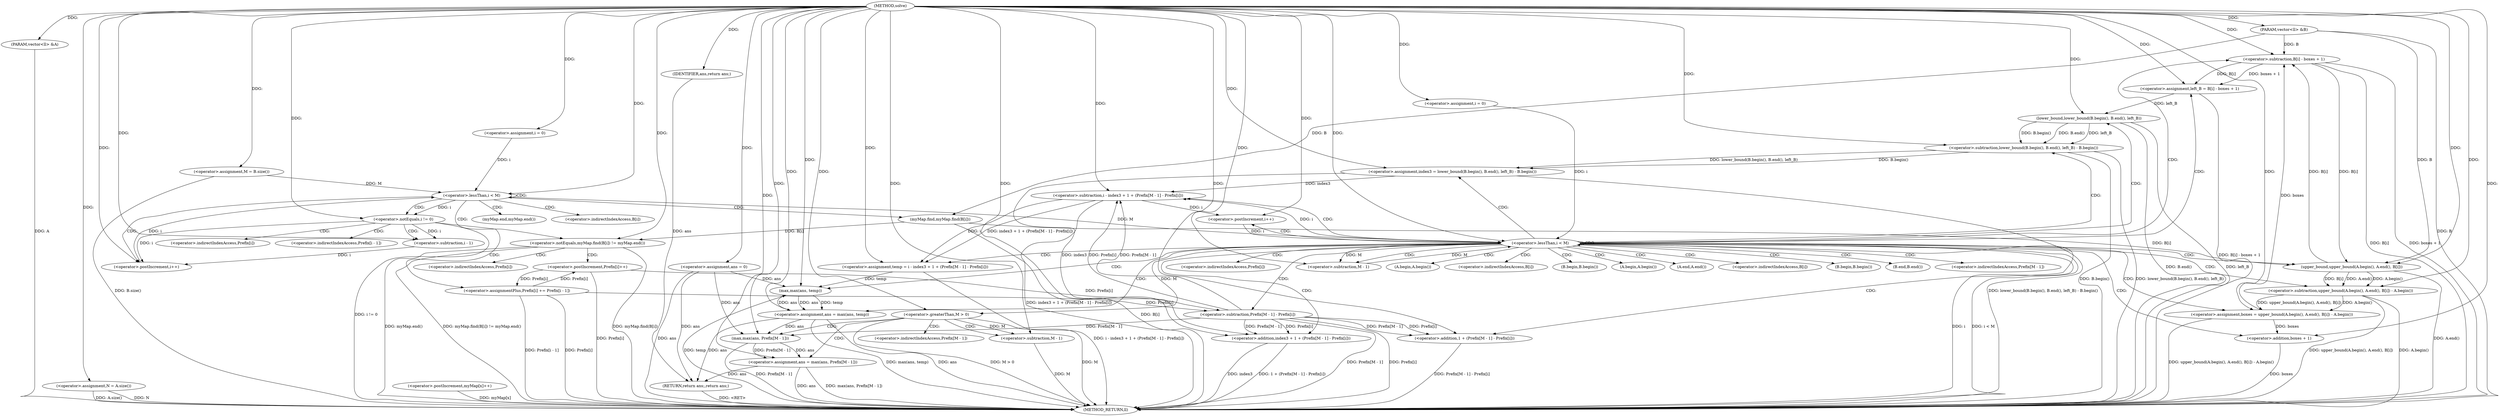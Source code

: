 digraph "solve" {  
"1000939" [label = "(METHOD,solve)" ]
"1001076" [label = "(METHOD_RETURN,ll)" ]
"1000940" [label = "(PARAM,vector<ll> &A)" ]
"1000941" [label = "(PARAM,vector<ll> &B)" ]
"1000944" [label = "(<operator>.assignment,N = A.size())" ]
"1000948" [label = "(<operator>.assignment,M = B.size())" ]
"1000952" [label = "(<operator>.assignment,ans = 0)" ]
"1000958" [label = "(<operator>.postIncrement,myMap[x]++)" ]
"1001074" [label = "(RETURN,return ans;,return ans;)" ]
"1000964" [label = "(<operator>.assignment,i = 0)" ]
"1000967" [label = "(<operator>.lessThan,i < M)" ]
"1000970" [label = "(<operator>.postIncrement,i++)" ]
"1000999" [label = "(<operator>.assignment,i = 0)" ]
"1001002" [label = "(<operator>.lessThan,i < M)" ]
"1001005" [label = "(<operator>.postIncrement,i++)" ]
"1001062" [label = "(<operator>.greaterThan,M > 0)" ]
"1001065" [label = "(<operator>.assignment,ans = max(ans, Prefix[M - 1]))" ]
"1001075" [label = "(IDENTIFIER,ans,return ans;)" ]
"1001009" [label = "(<operator>.assignment,boxes = upper_bound(A.begin(), A.end(), B[i]) - A.begin())" ]
"1001020" [label = "(<operator>.assignment,left_B = B[i] - boxes + 1)" ]
"1001030" [label = "(<operator>.assignment,index3 = lower_bound(B.begin(), B.end(), left_B) - B.begin())" ]
"1001039" [label = "(<operator>.assignment,temp = i - index3 + 1 + (Prefix[M - 1] - Prefix[i]))" ]
"1001056" [label = "(<operator>.assignment,ans = max(ans, temp))" ]
"1000974" [label = "(<operator>.notEquals,myMap.find(B[i]) != myMap.end())" ]
"1000980" [label = "(<operator>.postIncrement,Prefix[i]++)" ]
"1000985" [label = "(<operator>.notEquals,i != 0)" ]
"1000988" [label = "(<operator>.assignmentPlus,Prefix[i] += Prefix[i - 1])" ]
"1001067" [label = "(max,max(ans, Prefix[M - 1]))" ]
"1001011" [label = "(<operator>.subtraction,upper_bound(A.begin(), A.end(), B[i]) - A.begin())" ]
"1001022" [label = "(<operator>.subtraction,B[i] - boxes + 1)" ]
"1001032" [label = "(<operator>.subtraction,lower_bound(B.begin(), B.end(), left_B) - B.begin())" ]
"1001041" [label = "(<operator>.subtraction,i - index3 + 1 + (Prefix[M - 1] - Prefix[i]))" ]
"1001058" [label = "(max,max(ans, temp))" ]
"1000975" [label = "(myMap.find,myMap.find(B[i]))" ]
"1001012" [label = "(upper_bound,upper_bound(A.begin(), A.end(), B[i]))" ]
"1001026" [label = "(<operator>.addition,boxes + 1)" ]
"1001033" [label = "(lower_bound,lower_bound(B.begin(), B.end(), left_B))" ]
"1001043" [label = "(<operator>.addition,index3 + 1 + (Prefix[M - 1] - Prefix[i]))" ]
"1001071" [label = "(<operator>.subtraction,M - 1)" ]
"1000994" [label = "(<operator>.subtraction,i - 1)" ]
"1001045" [label = "(<operator>.addition,1 + (Prefix[M - 1] - Prefix[i]))" ]
"1001047" [label = "(<operator>.subtraction,Prefix[M - 1] - Prefix[i])" ]
"1001050" [label = "(<operator>.subtraction,M - 1)" ]
"1001069" [label = "(<operator>.indirectIndexAccess,Prefix[M - 1])" ]
"1000979" [label = "(myMap.end,myMap.end())" ]
"1000981" [label = "(<operator>.indirectIndexAccess,Prefix[i])" ]
"1000989" [label = "(<operator>.indirectIndexAccess,Prefix[i])" ]
"1000992" [label = "(<operator>.indirectIndexAccess,Prefix[i - 1])" ]
"1001018" [label = "(A.begin,A.begin())" ]
"1001023" [label = "(<operator>.indirectIndexAccess,B[i])" ]
"1001037" [label = "(B.begin,B.begin())" ]
"1000976" [label = "(<operator>.indirectIndexAccess,B[i])" ]
"1001013" [label = "(A.begin,A.begin())" ]
"1001014" [label = "(A.end,A.end())" ]
"1001015" [label = "(<operator>.indirectIndexAccess,B[i])" ]
"1001034" [label = "(B.begin,B.begin())" ]
"1001035" [label = "(B.end,B.end())" ]
"1001048" [label = "(<operator>.indirectIndexAccess,Prefix[M - 1])" ]
"1001053" [label = "(<operator>.indirectIndexAccess,Prefix[i])" ]
  "1001074" -> "1001076"  [ label = "DDG: <RET>"] 
  "1000940" -> "1001076"  [ label = "DDG: A"] 
  "1000941" -> "1001076"  [ label = "DDG: B"] 
  "1000944" -> "1001076"  [ label = "DDG: N"] 
  "1000944" -> "1001076"  [ label = "DDG: A.size()"] 
  "1000948" -> "1001076"  [ label = "DDG: B.size()"] 
  "1000952" -> "1001076"  [ label = "DDG: ans"] 
  "1000958" -> "1001076"  [ label = "DDG: myMap[x]"] 
  "1001002" -> "1001076"  [ label = "DDG: i"] 
  "1001002" -> "1001076"  [ label = "DDG: i < M"] 
  "1001062" -> "1001076"  [ label = "DDG: M"] 
  "1001062" -> "1001076"  [ label = "DDG: M > 0"] 
  "1001065" -> "1001076"  [ label = "DDG: ans"] 
  "1001071" -> "1001076"  [ label = "DDG: M"] 
  "1001067" -> "1001076"  [ label = "DDG: Prefix[M - 1]"] 
  "1001065" -> "1001076"  [ label = "DDG: max(ans, Prefix[M - 1])"] 
  "1001012" -> "1001076"  [ label = "DDG: A.end()"] 
  "1001011" -> "1001076"  [ label = "DDG: upper_bound(A.begin(), A.end(), B[i])"] 
  "1001011" -> "1001076"  [ label = "DDG: A.begin()"] 
  "1001009" -> "1001076"  [ label = "DDG: upper_bound(A.begin(), A.end(), B[i]) - A.begin()"] 
  "1001022" -> "1001076"  [ label = "DDG: B[i]"] 
  "1001026" -> "1001076"  [ label = "DDG: boxes"] 
  "1001022" -> "1001076"  [ label = "DDG: boxes + 1"] 
  "1001020" -> "1001076"  [ label = "DDG: B[i] - boxes + 1"] 
  "1001033" -> "1001076"  [ label = "DDG: B.end()"] 
  "1001033" -> "1001076"  [ label = "DDG: left_B"] 
  "1001032" -> "1001076"  [ label = "DDG: lower_bound(B.begin(), B.end(), left_B)"] 
  "1001032" -> "1001076"  [ label = "DDG: B.begin()"] 
  "1001030" -> "1001076"  [ label = "DDG: lower_bound(B.begin(), B.end(), left_B) - B.begin()"] 
  "1001043" -> "1001076"  [ label = "DDG: index3"] 
  "1001047" -> "1001076"  [ label = "DDG: Prefix[M - 1]"] 
  "1001047" -> "1001076"  [ label = "DDG: Prefix[i]"] 
  "1001045" -> "1001076"  [ label = "DDG: Prefix[M - 1] - Prefix[i]"] 
  "1001043" -> "1001076"  [ label = "DDG: 1 + (Prefix[M - 1] - Prefix[i])"] 
  "1001041" -> "1001076"  [ label = "DDG: index3 + 1 + (Prefix[M - 1] - Prefix[i])"] 
  "1001039" -> "1001076"  [ label = "DDG: i - index3 + 1 + (Prefix[M - 1] - Prefix[i])"] 
  "1001056" -> "1001076"  [ label = "DDG: ans"] 
  "1001058" -> "1001076"  [ label = "DDG: temp"] 
  "1001056" -> "1001076"  [ label = "DDG: max(ans, temp)"] 
  "1000975" -> "1001076"  [ label = "DDG: B[i]"] 
  "1000974" -> "1001076"  [ label = "DDG: myMap.find(B[i])"] 
  "1000974" -> "1001076"  [ label = "DDG: myMap.end()"] 
  "1000974" -> "1001076"  [ label = "DDG: myMap.find(B[i]) != myMap.end()"] 
  "1000980" -> "1001076"  [ label = "DDG: Prefix[i]"] 
  "1000985" -> "1001076"  [ label = "DDG: i != 0"] 
  "1000988" -> "1001076"  [ label = "DDG: Prefix[i]"] 
  "1000988" -> "1001076"  [ label = "DDG: Prefix[i - 1]"] 
  "1000939" -> "1000940"  [ label = "DDG: "] 
  "1000939" -> "1000941"  [ label = "DDG: "] 
  "1000939" -> "1000944"  [ label = "DDG: "] 
  "1000939" -> "1000948"  [ label = "DDG: "] 
  "1000939" -> "1000952"  [ label = "DDG: "] 
  "1001075" -> "1001074"  [ label = "DDG: ans"] 
  "1000952" -> "1001074"  [ label = "DDG: ans"] 
  "1001065" -> "1001074"  [ label = "DDG: ans"] 
  "1001056" -> "1001074"  [ label = "DDG: ans"] 
  "1000939" -> "1000964"  [ label = "DDG: "] 
  "1000939" -> "1000999"  [ label = "DDG: "] 
  "1001067" -> "1001065"  [ label = "DDG: ans"] 
  "1001067" -> "1001065"  [ label = "DDG: Prefix[M - 1]"] 
  "1000939" -> "1001075"  [ label = "DDG: "] 
  "1000964" -> "1000967"  [ label = "DDG: i"] 
  "1000970" -> "1000967"  [ label = "DDG: i"] 
  "1000939" -> "1000967"  [ label = "DDG: "] 
  "1000948" -> "1000967"  [ label = "DDG: M"] 
  "1000985" -> "1000970"  [ label = "DDG: i"] 
  "1000994" -> "1000970"  [ label = "DDG: i"] 
  "1000939" -> "1000970"  [ label = "DDG: "] 
  "1000999" -> "1001002"  [ label = "DDG: i"] 
  "1001005" -> "1001002"  [ label = "DDG: i"] 
  "1000939" -> "1001002"  [ label = "DDG: "] 
  "1000967" -> "1001002"  [ label = "DDG: M"] 
  "1001050" -> "1001002"  [ label = "DDG: M"] 
  "1001041" -> "1001005"  [ label = "DDG: i"] 
  "1000939" -> "1001005"  [ label = "DDG: "] 
  "1001011" -> "1001009"  [ label = "DDG: upper_bound(A.begin(), A.end(), B[i])"] 
  "1001011" -> "1001009"  [ label = "DDG: A.begin()"] 
  "1001022" -> "1001020"  [ label = "DDG: B[i]"] 
  "1001022" -> "1001020"  [ label = "DDG: boxes + 1"] 
  "1001032" -> "1001030"  [ label = "DDG: lower_bound(B.begin(), B.end(), left_B)"] 
  "1001032" -> "1001030"  [ label = "DDG: B.begin()"] 
  "1001041" -> "1001039"  [ label = "DDG: i"] 
  "1001041" -> "1001039"  [ label = "DDG: index3 + 1 + (Prefix[M - 1] - Prefix[i])"] 
  "1001058" -> "1001056"  [ label = "DDG: temp"] 
  "1001058" -> "1001056"  [ label = "DDG: ans"] 
  "1001002" -> "1001062"  [ label = "DDG: M"] 
  "1000939" -> "1001062"  [ label = "DDG: "] 
  "1000939" -> "1001065"  [ label = "DDG: "] 
  "1000939" -> "1001009"  [ label = "DDG: "] 
  "1000939" -> "1001020"  [ label = "DDG: "] 
  "1000939" -> "1001030"  [ label = "DDG: "] 
  "1000939" -> "1001039"  [ label = "DDG: "] 
  "1000939" -> "1001056"  [ label = "DDG: "] 
  "1000952" -> "1001067"  [ label = "DDG: ans"] 
  "1001056" -> "1001067"  [ label = "DDG: ans"] 
  "1000939" -> "1001067"  [ label = "DDG: "] 
  "1001047" -> "1001067"  [ label = "DDG: Prefix[M - 1]"] 
  "1000975" -> "1000974"  [ label = "DDG: B[i]"] 
  "1000939" -> "1000974"  [ label = "DDG: "] 
  "1000988" -> "1000980"  [ label = "DDG: Prefix[i]"] 
  "1000967" -> "1000985"  [ label = "DDG: i"] 
  "1000939" -> "1000985"  [ label = "DDG: "] 
  "1000980" -> "1000988"  [ label = "DDG: Prefix[i]"] 
  "1001012" -> "1001011"  [ label = "DDG: A.end()"] 
  "1001012" -> "1001011"  [ label = "DDG: A.begin()"] 
  "1001012" -> "1001011"  [ label = "DDG: B[i]"] 
  "1000939" -> "1001011"  [ label = "DDG: "] 
  "1001012" -> "1001022"  [ label = "DDG: B[i]"] 
  "1000941" -> "1001022"  [ label = "DDG: B"] 
  "1000939" -> "1001022"  [ label = "DDG: "] 
  "1001009" -> "1001022"  [ label = "DDG: boxes"] 
  "1001033" -> "1001032"  [ label = "DDG: B.end()"] 
  "1001033" -> "1001032"  [ label = "DDG: left_B"] 
  "1001033" -> "1001032"  [ label = "DDG: B.begin()"] 
  "1000939" -> "1001032"  [ label = "DDG: "] 
  "1001002" -> "1001041"  [ label = "DDG: i"] 
  "1000939" -> "1001041"  [ label = "DDG: "] 
  "1001047" -> "1001041"  [ label = "DDG: Prefix[M - 1]"] 
  "1001047" -> "1001041"  [ label = "DDG: Prefix[i]"] 
  "1001030" -> "1001041"  [ label = "DDG: index3"] 
  "1000952" -> "1001058"  [ label = "DDG: ans"] 
  "1001056" -> "1001058"  [ label = "DDG: ans"] 
  "1000939" -> "1001058"  [ label = "DDG: "] 
  "1001039" -> "1001058"  [ label = "DDG: temp"] 
  "1000941" -> "1000975"  [ label = "DDG: B"] 
  "1000939" -> "1001012"  [ label = "DDG: "] 
  "1001022" -> "1001012"  [ label = "DDG: B[i]"] 
  "1000975" -> "1001012"  [ label = "DDG: B[i]"] 
  "1000941" -> "1001012"  [ label = "DDG: B"] 
  "1001009" -> "1001026"  [ label = "DDG: boxes"] 
  "1000939" -> "1001026"  [ label = "DDG: "] 
  "1000939" -> "1001033"  [ label = "DDG: "] 
  "1001020" -> "1001033"  [ label = "DDG: left_B"] 
  "1001030" -> "1001043"  [ label = "DDG: index3"] 
  "1000939" -> "1001043"  [ label = "DDG: "] 
  "1001047" -> "1001043"  [ label = "DDG: Prefix[M - 1]"] 
  "1001047" -> "1001043"  [ label = "DDG: Prefix[i]"] 
  "1001062" -> "1001071"  [ label = "DDG: M"] 
  "1000939" -> "1001071"  [ label = "DDG: "] 
  "1000985" -> "1000994"  [ label = "DDG: i"] 
  "1000939" -> "1000994"  [ label = "DDG: "] 
  "1000939" -> "1001045"  [ label = "DDG: "] 
  "1001047" -> "1001045"  [ label = "DDG: Prefix[M - 1]"] 
  "1001047" -> "1001045"  [ label = "DDG: Prefix[i]"] 
  "1000980" -> "1001047"  [ label = "DDG: Prefix[i]"] 
  "1000988" -> "1001047"  [ label = "DDG: Prefix[i]"] 
  "1001002" -> "1001050"  [ label = "DDG: M"] 
  "1000939" -> "1001050"  [ label = "DDG: "] 
  "1000967" -> "1000974"  [ label = "CDG: "] 
  "1000967" -> "1000975"  [ label = "CDG: "] 
  "1000967" -> "1000979"  [ label = "CDG: "] 
  "1000967" -> "1000985"  [ label = "CDG: "] 
  "1000967" -> "1000970"  [ label = "CDG: "] 
  "1000967" -> "1000967"  [ label = "CDG: "] 
  "1000967" -> "1000976"  [ label = "CDG: "] 
  "1001002" -> "1001037"  [ label = "CDG: "] 
  "1001002" -> "1001005"  [ label = "CDG: "] 
  "1001002" -> "1001022"  [ label = "CDG: "] 
  "1001002" -> "1001020"  [ label = "CDG: "] 
  "1001002" -> "1001050"  [ label = "CDG: "] 
  "1001002" -> "1001056"  [ label = "CDG: "] 
  "1001002" -> "1001039"  [ label = "CDG: "] 
  "1001002" -> "1001002"  [ label = "CDG: "] 
  "1001002" -> "1001011"  [ label = "CDG: "] 
  "1001002" -> "1001026"  [ label = "CDG: "] 
  "1001002" -> "1001009"  [ label = "CDG: "] 
  "1001002" -> "1001034"  [ label = "CDG: "] 
  "1001002" -> "1001058"  [ label = "CDG: "] 
  "1001002" -> "1001033"  [ label = "CDG: "] 
  "1001002" -> "1001041"  [ label = "CDG: "] 
  "1001002" -> "1001013"  [ label = "CDG: "] 
  "1001002" -> "1001032"  [ label = "CDG: "] 
  "1001002" -> "1001030"  [ label = "CDG: "] 
  "1001002" -> "1001047"  [ label = "CDG: "] 
  "1001002" -> "1001023"  [ label = "CDG: "] 
  "1001002" -> "1001043"  [ label = "CDG: "] 
  "1001002" -> "1001014"  [ label = "CDG: "] 
  "1001002" -> "1001053"  [ label = "CDG: "] 
  "1001002" -> "1001035"  [ label = "CDG: "] 
  "1001002" -> "1001018"  [ label = "CDG: "] 
  "1001002" -> "1001045"  [ label = "CDG: "] 
  "1001002" -> "1001012"  [ label = "CDG: "] 
  "1001002" -> "1001048"  [ label = "CDG: "] 
  "1001002" -> "1001015"  [ label = "CDG: "] 
  "1001062" -> "1001067"  [ label = "CDG: "] 
  "1001062" -> "1001069"  [ label = "CDG: "] 
  "1001062" -> "1001071"  [ label = "CDG: "] 
  "1001062" -> "1001065"  [ label = "CDG: "] 
  "1000974" -> "1000980"  [ label = "CDG: "] 
  "1000974" -> "1000981"  [ label = "CDG: "] 
  "1000985" -> "1000988"  [ label = "CDG: "] 
  "1000985" -> "1000992"  [ label = "CDG: "] 
  "1000985" -> "1000994"  [ label = "CDG: "] 
  "1000985" -> "1000989"  [ label = "CDG: "] 
}
